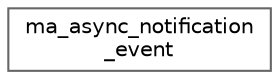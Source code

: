 digraph "Graphical Class Hierarchy"
{
 // LATEX_PDF_SIZE
  bgcolor="transparent";
  edge [fontname=Helvetica,fontsize=10,labelfontname=Helvetica,labelfontsize=10];
  node [fontname=Helvetica,fontsize=10,shape=box,height=0.2,width=0.4];
  rankdir="LR";
  Node0 [id="Node000000",label="ma_async_notification\l_event",height=0.2,width=0.4,color="grey40", fillcolor="white", style="filled",URL="$structma__async__notification__event.html",tooltip=" "];
}
